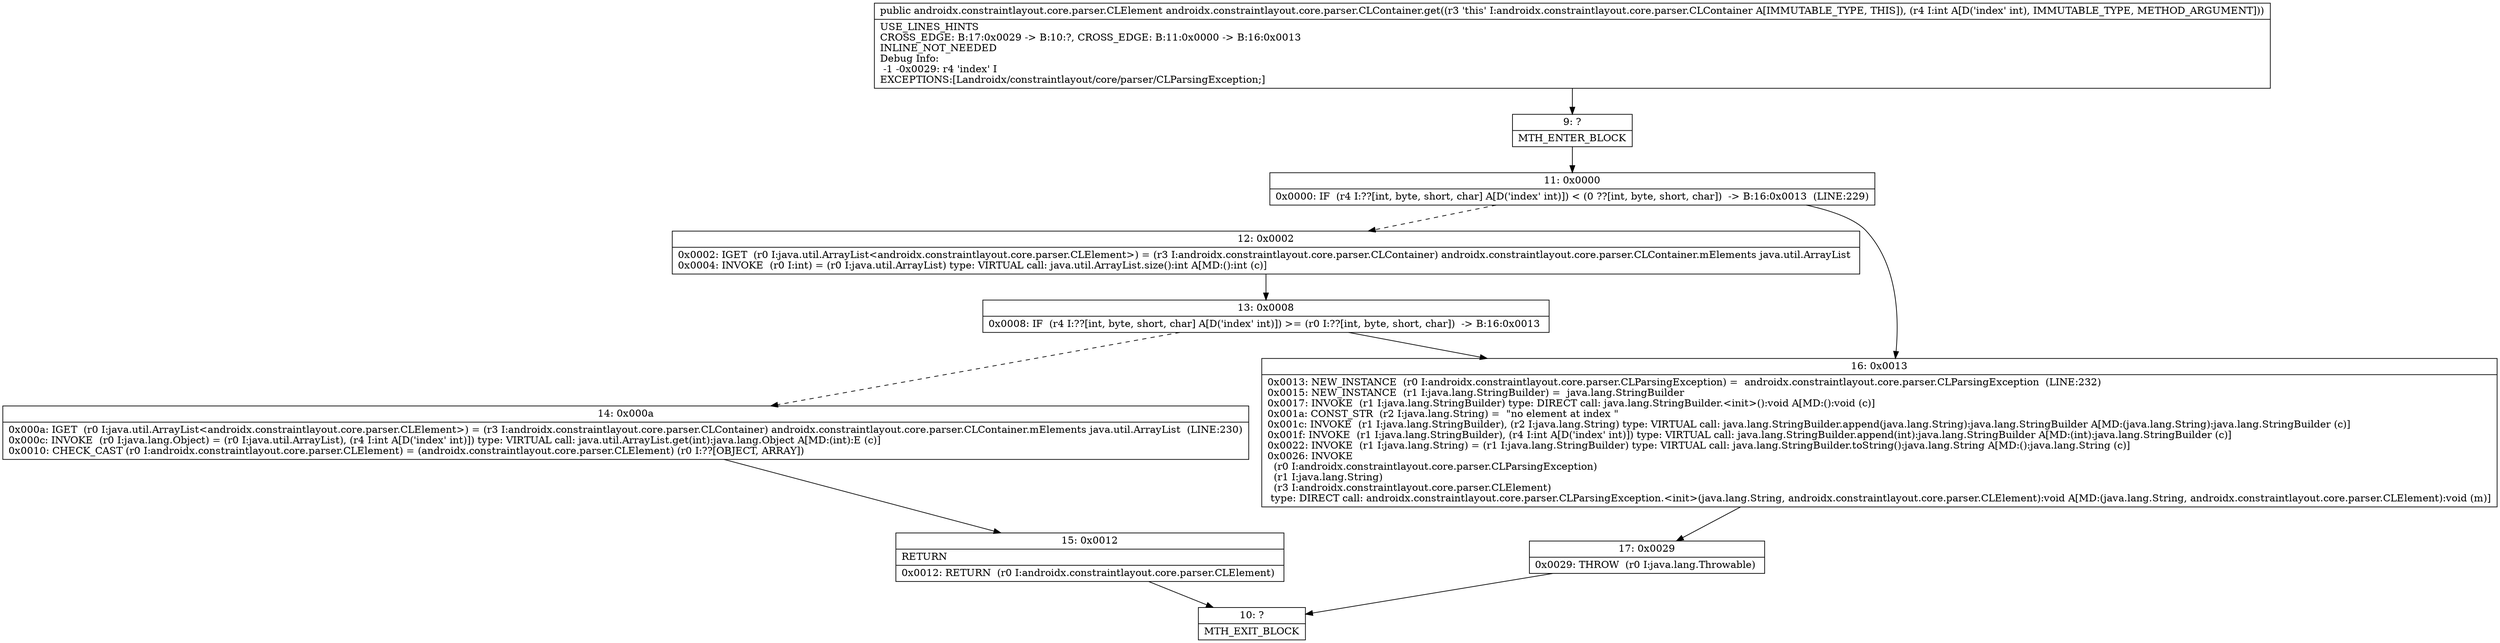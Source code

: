 digraph "CFG forandroidx.constraintlayout.core.parser.CLContainer.get(I)Landroidx\/constraintlayout\/core\/parser\/CLElement;" {
Node_9 [shape=record,label="{9\:\ ?|MTH_ENTER_BLOCK\l}"];
Node_11 [shape=record,label="{11\:\ 0x0000|0x0000: IF  (r4 I:??[int, byte, short, char] A[D('index' int)]) \< (0 ??[int, byte, short, char])  \-\> B:16:0x0013  (LINE:229)\l}"];
Node_12 [shape=record,label="{12\:\ 0x0002|0x0002: IGET  (r0 I:java.util.ArrayList\<androidx.constraintlayout.core.parser.CLElement\>) = (r3 I:androidx.constraintlayout.core.parser.CLContainer) androidx.constraintlayout.core.parser.CLContainer.mElements java.util.ArrayList \l0x0004: INVOKE  (r0 I:int) = (r0 I:java.util.ArrayList) type: VIRTUAL call: java.util.ArrayList.size():int A[MD:():int (c)]\l}"];
Node_13 [shape=record,label="{13\:\ 0x0008|0x0008: IF  (r4 I:??[int, byte, short, char] A[D('index' int)]) \>= (r0 I:??[int, byte, short, char])  \-\> B:16:0x0013 \l}"];
Node_14 [shape=record,label="{14\:\ 0x000a|0x000a: IGET  (r0 I:java.util.ArrayList\<androidx.constraintlayout.core.parser.CLElement\>) = (r3 I:androidx.constraintlayout.core.parser.CLContainer) androidx.constraintlayout.core.parser.CLContainer.mElements java.util.ArrayList  (LINE:230)\l0x000c: INVOKE  (r0 I:java.lang.Object) = (r0 I:java.util.ArrayList), (r4 I:int A[D('index' int)]) type: VIRTUAL call: java.util.ArrayList.get(int):java.lang.Object A[MD:(int):E (c)]\l0x0010: CHECK_CAST (r0 I:androidx.constraintlayout.core.parser.CLElement) = (androidx.constraintlayout.core.parser.CLElement) (r0 I:??[OBJECT, ARRAY]) \l}"];
Node_15 [shape=record,label="{15\:\ 0x0012|RETURN\l|0x0012: RETURN  (r0 I:androidx.constraintlayout.core.parser.CLElement) \l}"];
Node_10 [shape=record,label="{10\:\ ?|MTH_EXIT_BLOCK\l}"];
Node_16 [shape=record,label="{16\:\ 0x0013|0x0013: NEW_INSTANCE  (r0 I:androidx.constraintlayout.core.parser.CLParsingException) =  androidx.constraintlayout.core.parser.CLParsingException  (LINE:232)\l0x0015: NEW_INSTANCE  (r1 I:java.lang.StringBuilder) =  java.lang.StringBuilder \l0x0017: INVOKE  (r1 I:java.lang.StringBuilder) type: DIRECT call: java.lang.StringBuilder.\<init\>():void A[MD:():void (c)]\l0x001a: CONST_STR  (r2 I:java.lang.String) =  \"no element at index \" \l0x001c: INVOKE  (r1 I:java.lang.StringBuilder), (r2 I:java.lang.String) type: VIRTUAL call: java.lang.StringBuilder.append(java.lang.String):java.lang.StringBuilder A[MD:(java.lang.String):java.lang.StringBuilder (c)]\l0x001f: INVOKE  (r1 I:java.lang.StringBuilder), (r4 I:int A[D('index' int)]) type: VIRTUAL call: java.lang.StringBuilder.append(int):java.lang.StringBuilder A[MD:(int):java.lang.StringBuilder (c)]\l0x0022: INVOKE  (r1 I:java.lang.String) = (r1 I:java.lang.StringBuilder) type: VIRTUAL call: java.lang.StringBuilder.toString():java.lang.String A[MD:():java.lang.String (c)]\l0x0026: INVOKE  \l  (r0 I:androidx.constraintlayout.core.parser.CLParsingException)\l  (r1 I:java.lang.String)\l  (r3 I:androidx.constraintlayout.core.parser.CLElement)\l type: DIRECT call: androidx.constraintlayout.core.parser.CLParsingException.\<init\>(java.lang.String, androidx.constraintlayout.core.parser.CLElement):void A[MD:(java.lang.String, androidx.constraintlayout.core.parser.CLElement):void (m)]\l}"];
Node_17 [shape=record,label="{17\:\ 0x0029|0x0029: THROW  (r0 I:java.lang.Throwable) \l}"];
MethodNode[shape=record,label="{public androidx.constraintlayout.core.parser.CLElement androidx.constraintlayout.core.parser.CLContainer.get((r3 'this' I:androidx.constraintlayout.core.parser.CLContainer A[IMMUTABLE_TYPE, THIS]), (r4 I:int A[D('index' int), IMMUTABLE_TYPE, METHOD_ARGUMENT]))  | USE_LINES_HINTS\lCROSS_EDGE: B:17:0x0029 \-\> B:10:?, CROSS_EDGE: B:11:0x0000 \-\> B:16:0x0013\lINLINE_NOT_NEEDED\lDebug Info:\l  \-1 \-0x0029: r4 'index' I\lEXCEPTIONS:[Landroidx\/constraintlayout\/core\/parser\/CLParsingException;]\l}"];
MethodNode -> Node_9;Node_9 -> Node_11;
Node_11 -> Node_12[style=dashed];
Node_11 -> Node_16;
Node_12 -> Node_13;
Node_13 -> Node_14[style=dashed];
Node_13 -> Node_16;
Node_14 -> Node_15;
Node_15 -> Node_10;
Node_16 -> Node_17;
Node_17 -> Node_10;
}

